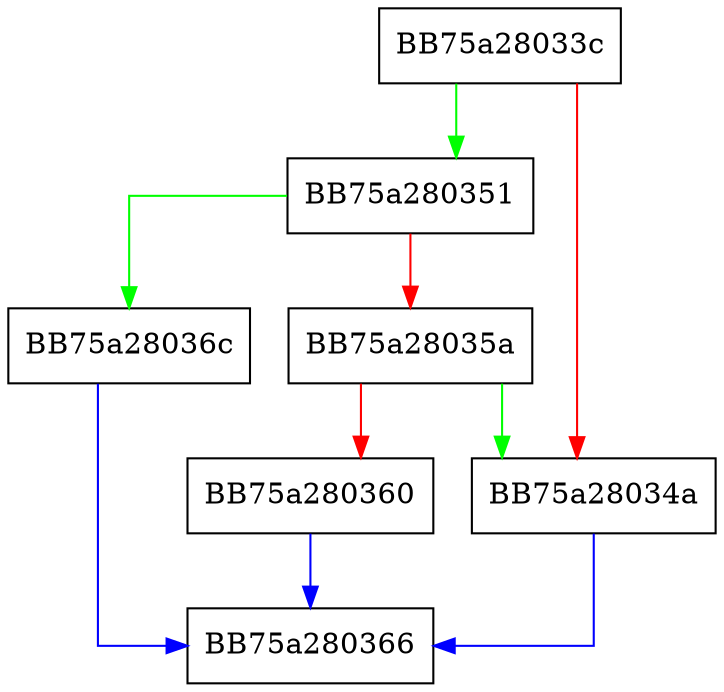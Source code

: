 digraph sqlite3_errcode {
  node [shape="box"];
  graph [splines=ortho];
  BB75a28033c -> BB75a280351 [color="green"];
  BB75a28033c -> BB75a28034a [color="red"];
  BB75a28034a -> BB75a280366 [color="blue"];
  BB75a280351 -> BB75a28036c [color="green"];
  BB75a280351 -> BB75a28035a [color="red"];
  BB75a28035a -> BB75a28034a [color="green"];
  BB75a28035a -> BB75a280360 [color="red"];
  BB75a280360 -> BB75a280366 [color="blue"];
  BB75a28036c -> BB75a280366 [color="blue"];
}